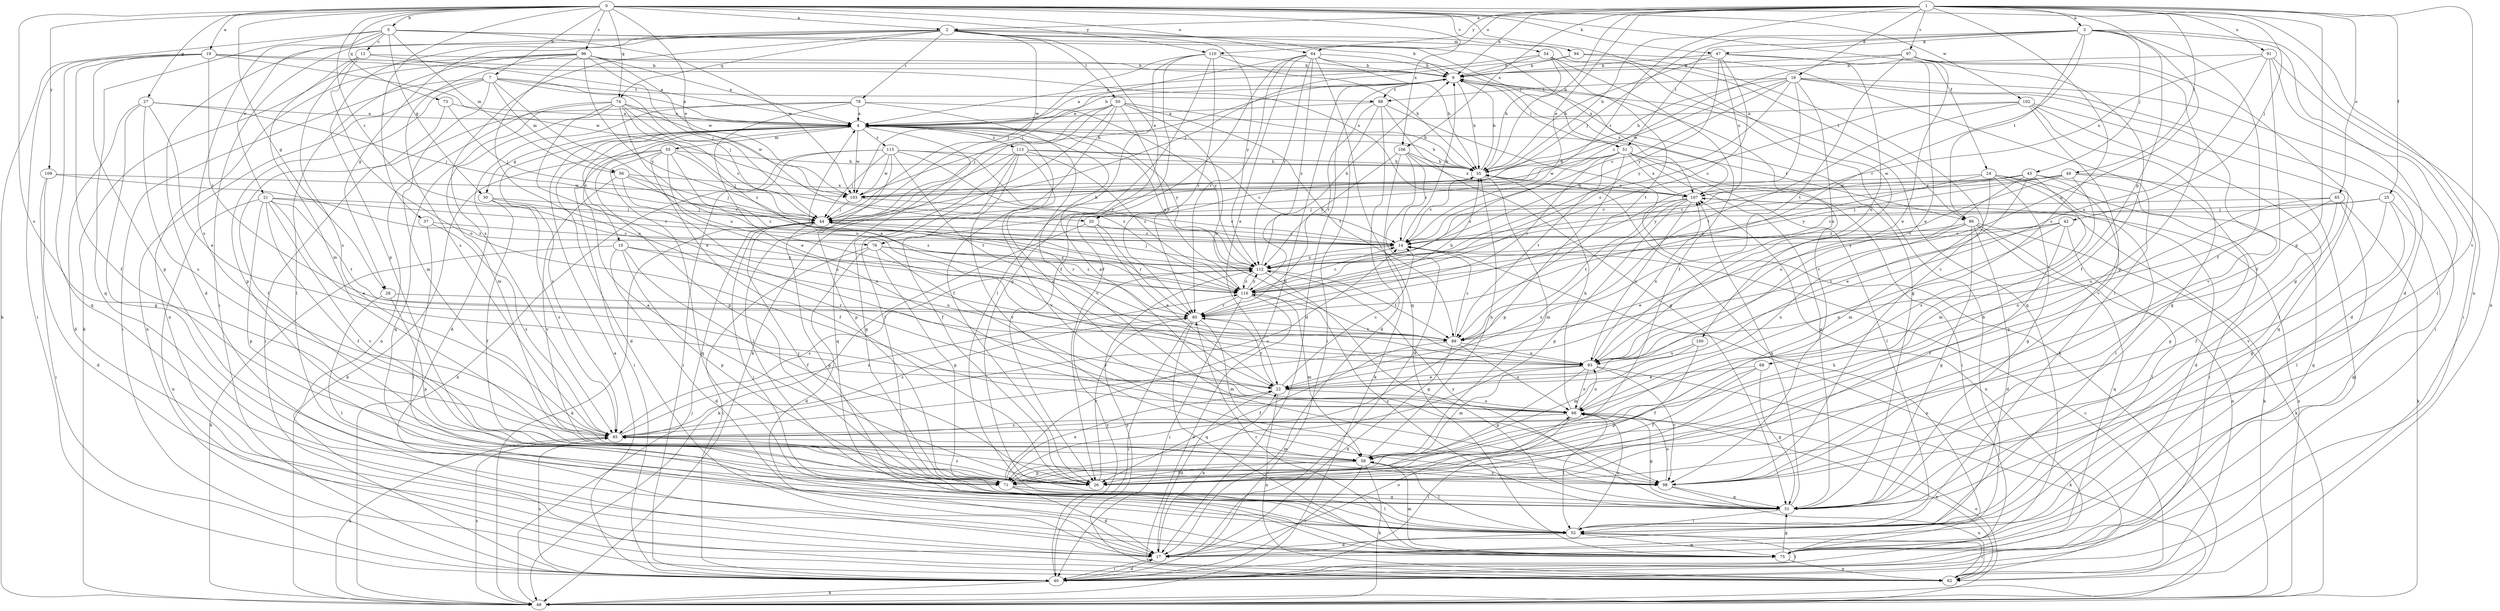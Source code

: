 strict digraph  {
0;
1;
2;
3;
4;
5;
7;
9;
10;
12;
14;
16;
17;
19;
20;
21;
22;
24;
25;
26;
27;
28;
30;
31;
35;
37;
40;
42;
43;
44;
47;
48;
49;
50;
51;
52;
54;
55;
56;
58;
62;
64;
65;
66;
68;
71;
73;
74;
75;
76;
78;
80;
85;
86;
88;
89;
91;
93;
94;
96;
97;
98;
100;
102;
103;
106;
107;
109;
110;
112;
113;
115;
116;
0 -> 2  [label=a];
0 -> 5  [label=b];
0 -> 7  [label=b];
0 -> 19  [label=e];
0 -> 20  [label=e];
0 -> 24  [label=f];
0 -> 27  [label=g];
0 -> 28  [label=g];
0 -> 37  [label=i];
0 -> 47  [label=k];
0 -> 62  [label=n];
0 -> 64  [label=o];
0 -> 73  [label=q];
0 -> 74  [label=q];
0 -> 76  [label=r];
0 -> 85  [label=s];
0 -> 94  [label=v];
0 -> 96  [label=v];
0 -> 100  [label=w];
0 -> 102  [label=w];
0 -> 106  [label=x];
0 -> 109  [label=y];
0 -> 110  [label=y];
1 -> 2  [label=a];
1 -> 3  [label=a];
1 -> 9  [label=b];
1 -> 16  [label=d];
1 -> 20  [label=e];
1 -> 25  [label=f];
1 -> 35  [label=h];
1 -> 42  [label=j];
1 -> 49  [label=l];
1 -> 64  [label=o];
1 -> 65  [label=o];
1 -> 68  [label=p];
1 -> 71  [label=p];
1 -> 76  [label=r];
1 -> 85  [label=s];
1 -> 91  [label=u];
1 -> 97  [label=v];
1 -> 98  [label=v];
1 -> 106  [label=x];
1 -> 110  [label=y];
2 -> 9  [label=b];
2 -> 17  [label=d];
2 -> 20  [label=e];
2 -> 28  [label=g];
2 -> 40  [label=i];
2 -> 50  [label=l];
2 -> 54  [label=m];
2 -> 71  [label=p];
2 -> 74  [label=q];
2 -> 78  [label=r];
2 -> 85  [label=s];
2 -> 86  [label=t];
2 -> 103  [label=w];
2 -> 112  [label=y];
3 -> 17  [label=d];
3 -> 26  [label=f];
3 -> 35  [label=h];
3 -> 43  [label=j];
3 -> 44  [label=j];
3 -> 47  [label=k];
3 -> 51  [label=l];
3 -> 62  [label=n];
3 -> 80  [label=r];
3 -> 86  [label=t];
3 -> 93  [label=u];
4 -> 9  [label=b];
4 -> 10  [label=c];
4 -> 17  [label=d];
4 -> 30  [label=g];
4 -> 35  [label=h];
4 -> 55  [label=m];
4 -> 71  [label=p];
4 -> 75  [label=q];
4 -> 85  [label=s];
4 -> 86  [label=t];
4 -> 98  [label=v];
4 -> 103  [label=w];
4 -> 112  [label=y];
4 -> 113  [label=z];
4 -> 115  [label=z];
5 -> 12  [label=c];
5 -> 21  [label=e];
5 -> 30  [label=g];
5 -> 48  [label=k];
5 -> 51  [label=l];
5 -> 56  [label=m];
5 -> 75  [label=q];
5 -> 85  [label=s];
5 -> 103  [label=w];
5 -> 107  [label=x];
7 -> 4  [label=a];
7 -> 40  [label=i];
7 -> 44  [label=j];
7 -> 56  [label=m];
7 -> 58  [label=m];
7 -> 62  [label=n];
7 -> 71  [label=p];
7 -> 88  [label=t];
7 -> 93  [label=u];
9 -> 4  [label=a];
9 -> 17  [label=d];
9 -> 31  [label=g];
9 -> 35  [label=h];
9 -> 51  [label=l];
9 -> 88  [label=t];
9 -> 107  [label=x];
10 -> 17  [label=d];
10 -> 26  [label=f];
10 -> 48  [label=k];
10 -> 71  [label=p];
10 -> 93  [label=u];
10 -> 112  [label=y];
12 -> 4  [label=a];
12 -> 9  [label=b];
12 -> 58  [label=m];
12 -> 66  [label=o];
12 -> 85  [label=s];
14 -> 9  [label=b];
14 -> 62  [label=n];
14 -> 112  [label=y];
16 -> 14  [label=c];
16 -> 17  [label=d];
16 -> 35  [label=h];
16 -> 40  [label=i];
16 -> 80  [label=r];
16 -> 88  [label=t];
16 -> 93  [label=u];
16 -> 98  [label=v];
16 -> 103  [label=w];
16 -> 112  [label=y];
17 -> 22  [label=e];
17 -> 40  [label=i];
17 -> 66  [label=o];
19 -> 9  [label=b];
19 -> 26  [label=f];
19 -> 40  [label=i];
19 -> 71  [label=p];
19 -> 75  [label=q];
19 -> 80  [label=r];
19 -> 103  [label=w];
19 -> 107  [label=x];
20 -> 14  [label=c];
20 -> 22  [label=e];
20 -> 48  [label=k];
20 -> 80  [label=r];
21 -> 14  [label=c];
21 -> 22  [label=e];
21 -> 26  [label=f];
21 -> 44  [label=j];
21 -> 62  [label=n];
21 -> 71  [label=p];
21 -> 89  [label=t];
21 -> 98  [label=v];
22 -> 14  [label=c];
22 -> 17  [label=d];
22 -> 62  [label=n];
22 -> 66  [label=o];
22 -> 80  [label=r];
24 -> 17  [label=d];
24 -> 31  [label=g];
24 -> 40  [label=i];
24 -> 52  [label=l];
24 -> 58  [label=m];
24 -> 103  [label=w];
24 -> 116  [label=z];
25 -> 14  [label=c];
25 -> 31  [label=g];
25 -> 44  [label=j];
25 -> 75  [label=q];
25 -> 98  [label=v];
26 -> 4  [label=a];
26 -> 80  [label=r];
26 -> 85  [label=s];
27 -> 4  [label=a];
27 -> 17  [label=d];
27 -> 22  [label=e];
27 -> 31  [label=g];
27 -> 44  [label=j];
27 -> 85  [label=s];
28 -> 52  [label=l];
28 -> 71  [label=p];
28 -> 80  [label=r];
30 -> 26  [label=f];
30 -> 44  [label=j];
30 -> 85  [label=s];
30 -> 116  [label=z];
31 -> 52  [label=l];
31 -> 107  [label=x];
31 -> 112  [label=y];
31 -> 116  [label=z];
35 -> 9  [label=b];
35 -> 14  [label=c];
35 -> 58  [label=m];
35 -> 107  [label=x];
37 -> 14  [label=c];
37 -> 52  [label=l];
37 -> 85  [label=s];
40 -> 4  [label=a];
40 -> 17  [label=d];
40 -> 48  [label=k];
40 -> 52  [label=l];
40 -> 85  [label=s];
40 -> 107  [label=x];
40 -> 112  [label=y];
42 -> 14  [label=c];
42 -> 26  [label=f];
42 -> 52  [label=l];
42 -> 66  [label=o];
42 -> 89  [label=t];
42 -> 112  [label=y];
43 -> 14  [label=c];
43 -> 22  [label=e];
43 -> 71  [label=p];
43 -> 75  [label=q];
43 -> 85  [label=s];
43 -> 93  [label=u];
43 -> 103  [label=w];
43 -> 112  [label=y];
44 -> 14  [label=c];
44 -> 31  [label=g];
44 -> 35  [label=h];
44 -> 48  [label=k];
44 -> 80  [label=r];
47 -> 9  [label=b];
47 -> 22  [label=e];
47 -> 35  [label=h];
47 -> 93  [label=u];
47 -> 107  [label=x];
47 -> 112  [label=y];
47 -> 116  [label=z];
48 -> 44  [label=j];
48 -> 66  [label=o];
48 -> 85  [label=s];
48 -> 107  [label=x];
49 -> 14  [label=c];
49 -> 31  [label=g];
49 -> 40  [label=i];
49 -> 58  [label=m];
49 -> 107  [label=x];
49 -> 112  [label=y];
49 -> 116  [label=z];
50 -> 4  [label=a];
50 -> 26  [label=f];
50 -> 35  [label=h];
50 -> 44  [label=j];
50 -> 48  [label=k];
50 -> 52  [label=l];
50 -> 80  [label=r];
50 -> 89  [label=t];
50 -> 93  [label=u];
51 -> 31  [label=g];
51 -> 35  [label=h];
51 -> 40  [label=i];
51 -> 52  [label=l];
51 -> 71  [label=p];
51 -> 80  [label=r];
51 -> 89  [label=t];
51 -> 103  [label=w];
51 -> 107  [label=x];
51 -> 116  [label=z];
52 -> 17  [label=d];
52 -> 44  [label=j];
52 -> 66  [label=o];
52 -> 75  [label=q];
54 -> 4  [label=a];
54 -> 9  [label=b];
54 -> 26  [label=f];
54 -> 35  [label=h];
54 -> 75  [label=q];
54 -> 89  [label=t];
55 -> 26  [label=f];
55 -> 35  [label=h];
55 -> 40  [label=i];
55 -> 44  [label=j];
55 -> 48  [label=k];
55 -> 66  [label=o];
55 -> 75  [label=q];
55 -> 116  [label=z];
56 -> 14  [label=c];
56 -> 44  [label=j];
56 -> 93  [label=u];
56 -> 98  [label=v];
56 -> 107  [label=x];
58 -> 26  [label=f];
58 -> 35  [label=h];
58 -> 40  [label=i];
58 -> 48  [label=k];
58 -> 52  [label=l];
58 -> 71  [label=p];
58 -> 98  [label=v];
62 -> 14  [label=c];
62 -> 52  [label=l];
62 -> 112  [label=y];
64 -> 9  [label=b];
64 -> 22  [label=e];
64 -> 26  [label=f];
64 -> 35  [label=h];
64 -> 44  [label=j];
64 -> 75  [label=q];
64 -> 80  [label=r];
64 -> 98  [label=v];
64 -> 112  [label=y];
64 -> 116  [label=z];
65 -> 26  [label=f];
65 -> 44  [label=j];
65 -> 48  [label=k];
65 -> 52  [label=l];
65 -> 66  [label=o];
65 -> 93  [label=u];
66 -> 4  [label=a];
66 -> 31  [label=g];
66 -> 35  [label=h];
66 -> 40  [label=i];
66 -> 52  [label=l];
66 -> 62  [label=n];
66 -> 85  [label=s];
66 -> 93  [label=u];
68 -> 22  [label=e];
68 -> 26  [label=f];
68 -> 31  [label=g];
68 -> 71  [label=p];
71 -> 9  [label=b];
71 -> 17  [label=d];
71 -> 22  [label=e];
71 -> 31  [label=g];
71 -> 44  [label=j];
71 -> 52  [label=l];
73 -> 4  [label=a];
73 -> 26  [label=f];
73 -> 44  [label=j];
74 -> 4  [label=a];
74 -> 14  [label=c];
74 -> 22  [label=e];
74 -> 58  [label=m];
74 -> 62  [label=n];
74 -> 75  [label=q];
74 -> 93  [label=u];
74 -> 103  [label=w];
74 -> 116  [label=z];
75 -> 9  [label=b];
75 -> 31  [label=g];
75 -> 35  [label=h];
75 -> 58  [label=m];
75 -> 62  [label=n];
75 -> 80  [label=r];
76 -> 17  [label=d];
76 -> 40  [label=i];
76 -> 71  [label=p];
76 -> 98  [label=v];
76 -> 112  [label=y];
76 -> 116  [label=z];
78 -> 4  [label=a];
78 -> 17  [label=d];
78 -> 22  [label=e];
78 -> 40  [label=i];
78 -> 98  [label=v];
78 -> 112  [label=y];
80 -> 35  [label=h];
80 -> 40  [label=i];
80 -> 58  [label=m];
80 -> 75  [label=q];
80 -> 85  [label=s];
80 -> 89  [label=t];
85 -> 14  [label=c];
85 -> 48  [label=k];
85 -> 58  [label=m];
85 -> 116  [label=z];
86 -> 14  [label=c];
86 -> 17  [label=d];
86 -> 22  [label=e];
86 -> 31  [label=g];
86 -> 48  [label=k];
86 -> 62  [label=n];
86 -> 66  [label=o];
86 -> 75  [label=q];
88 -> 4  [label=a];
88 -> 17  [label=d];
88 -> 31  [label=g];
88 -> 40  [label=i];
88 -> 48  [label=k];
88 -> 80  [label=r];
89 -> 4  [label=a];
89 -> 14  [label=c];
89 -> 17  [label=d];
89 -> 26  [label=f];
89 -> 66  [label=o];
89 -> 93  [label=u];
91 -> 9  [label=b];
91 -> 26  [label=f];
91 -> 40  [label=i];
91 -> 52  [label=l];
91 -> 93  [label=u];
91 -> 107  [label=x];
93 -> 22  [label=e];
93 -> 48  [label=k];
93 -> 58  [label=m];
93 -> 66  [label=o];
93 -> 71  [label=p];
93 -> 98  [label=v];
93 -> 107  [label=x];
94 -> 9  [label=b];
94 -> 44  [label=j];
94 -> 52  [label=l];
94 -> 98  [label=v];
96 -> 4  [label=a];
96 -> 9  [label=b];
96 -> 44  [label=j];
96 -> 48  [label=k];
96 -> 52  [label=l];
96 -> 62  [label=n];
96 -> 66  [label=o];
96 -> 85  [label=s];
96 -> 103  [label=w];
96 -> 112  [label=y];
97 -> 9  [label=b];
97 -> 14  [label=c];
97 -> 22  [label=e];
97 -> 26  [label=f];
97 -> 31  [label=g];
97 -> 71  [label=p];
97 -> 89  [label=t];
98 -> 31  [label=g];
98 -> 62  [label=n];
98 -> 66  [label=o];
100 -> 26  [label=f];
100 -> 58  [label=m];
100 -> 93  [label=u];
102 -> 4  [label=a];
102 -> 31  [label=g];
102 -> 52  [label=l];
102 -> 75  [label=q];
102 -> 89  [label=t];
102 -> 98  [label=v];
102 -> 116  [label=z];
103 -> 9  [label=b];
103 -> 14  [label=c];
103 -> 44  [label=j];
106 -> 14  [label=c];
106 -> 17  [label=d];
106 -> 35  [label=h];
106 -> 48  [label=k];
106 -> 107  [label=x];
106 -> 112  [label=y];
107 -> 44  [label=j];
107 -> 48  [label=k];
107 -> 71  [label=p];
107 -> 85  [label=s];
107 -> 89  [label=t];
107 -> 93  [label=u];
109 -> 17  [label=d];
109 -> 40  [label=i];
109 -> 103  [label=w];
109 -> 116  [label=z];
110 -> 9  [label=b];
110 -> 26  [label=f];
110 -> 31  [label=g];
110 -> 35  [label=h];
110 -> 44  [label=j];
110 -> 52  [label=l];
110 -> 80  [label=r];
112 -> 9  [label=b];
112 -> 31  [label=g];
112 -> 44  [label=j];
112 -> 85  [label=s];
112 -> 89  [label=t];
112 -> 116  [label=z];
113 -> 14  [label=c];
113 -> 26  [label=f];
113 -> 31  [label=g];
113 -> 35  [label=h];
113 -> 52  [label=l];
113 -> 66  [label=o];
113 -> 98  [label=v];
113 -> 116  [label=z];
115 -> 35  [label=h];
115 -> 40  [label=i];
115 -> 44  [label=j];
115 -> 48  [label=k];
115 -> 71  [label=p];
115 -> 89  [label=t];
115 -> 103  [label=w];
115 -> 112  [label=y];
115 -> 116  [label=z];
116 -> 4  [label=a];
116 -> 14  [label=c];
116 -> 40  [label=i];
116 -> 58  [label=m];
116 -> 62  [label=n];
116 -> 80  [label=r];
116 -> 112  [label=y];
}
